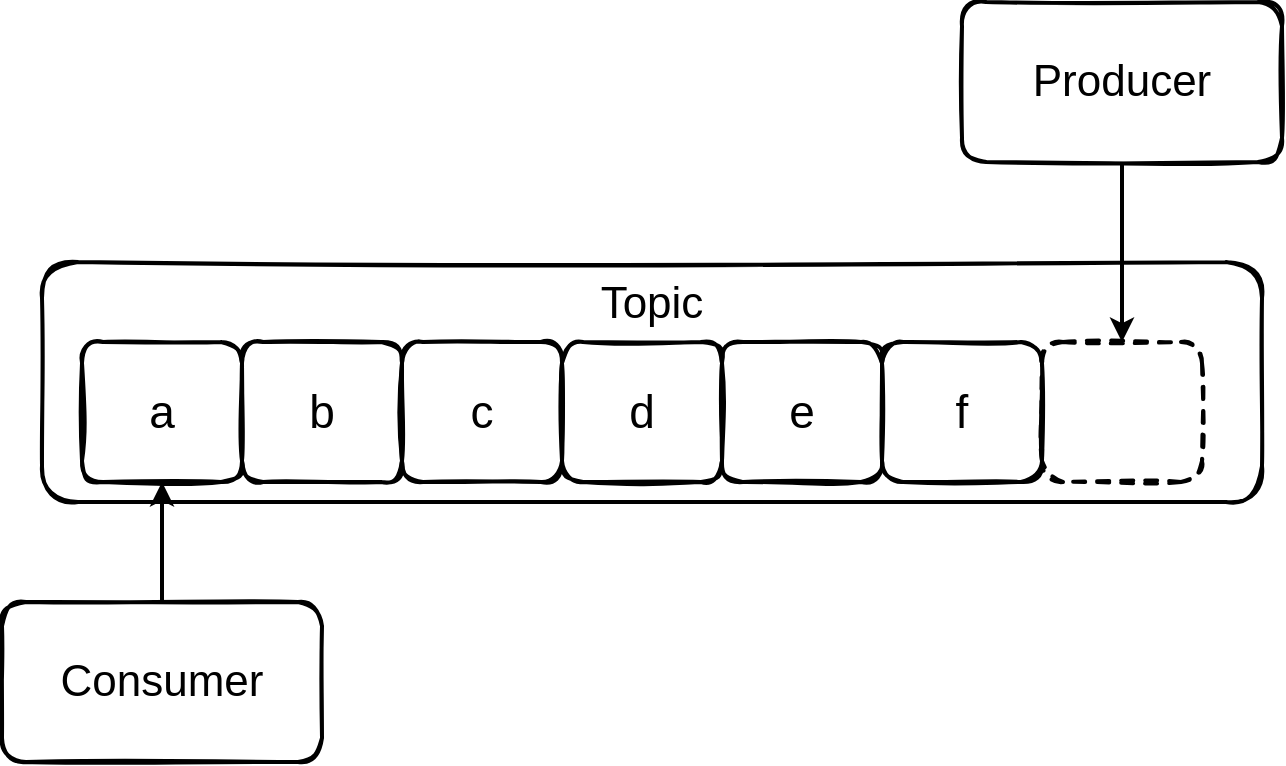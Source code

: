 <mxfile version="14.8.1" type="device"><diagram id="ItWQKqQiDovMWOK1QUAe" name="Page-1"><mxGraphModel dx="1368" dy="864" grid="1" gridSize="10" guides="1" tooltips="1" connect="1" arrows="1" fold="1" page="1" pageScale="1" pageWidth="827" pageHeight="1169" math="0" shadow="0"><root><mxCell id="0"/><mxCell id="1" parent="0"/><mxCell id="kfMxq3JToxQYJBGVAaWP-34" value="Topic&lt;br&gt;&lt;br&gt;&lt;br&gt;&lt;br&gt;" style="rounded=1;whiteSpace=wrap;html=1;shadow=0;glass=0;sketch=1;strokeColor=#000000;strokeWidth=2;fillColor=none;fontFamily=Helvetica;fontSize=22;align=center;" parent="1" vertex="1"><mxGeometry x="140" y="170" width="610" height="120" as="geometry"/></mxCell><mxCell id="qEHDEHxPsSbw2YvXh8WR-7" value="&lt;span style=&quot;font-size: 23px&quot;&gt;a&lt;/span&gt;" style="rounded=1;whiteSpace=wrap;html=1;sketch=1;strokeWidth=2;glass=0;fillStyle=auto;fillColor=none;verticalAlign=middle;" parent="1" vertex="1"><mxGeometry x="160" y="210" width="80" height="70" as="geometry"/></mxCell><mxCell id="qMOwC2pxEt6X2K0-xgbB-11" style="edgeStyle=orthogonalEdgeStyle;rounded=0;orthogonalLoop=1;jettySize=auto;html=1;entryX=0.5;entryY=1;entryDx=0;entryDy=0;strokeWidth=2;" edge="1" parent="1" source="qMOwC2pxEt6X2K0-xgbB-1" target="qEHDEHxPsSbw2YvXh8WR-7"><mxGeometry relative="1" as="geometry"/></mxCell><mxCell id="qMOwC2pxEt6X2K0-xgbB-1" value="Consumer" style="rounded=1;whiteSpace=wrap;html=1;shadow=0;glass=0;sketch=1;strokeColor=#000000;strokeWidth=2;fillColor=none;fontFamily=Helvetica;fontSize=22;" vertex="1" parent="1"><mxGeometry x="120" y="340" width="160" height="80" as="geometry"/></mxCell><mxCell id="qMOwC2pxEt6X2K0-xgbB-2" value="&lt;span style=&quot;font-size: 23px&quot;&gt;b&lt;/span&gt;" style="rounded=1;whiteSpace=wrap;html=1;sketch=1;strokeWidth=2;glass=0;fillStyle=auto;fillColor=none;verticalAlign=middle;" vertex="1" parent="1"><mxGeometry x="240" y="210" width="80" height="70" as="geometry"/></mxCell><mxCell id="qMOwC2pxEt6X2K0-xgbB-3" value="&lt;span style=&quot;font-size: 23px&quot;&gt;c&lt;/span&gt;" style="rounded=1;whiteSpace=wrap;html=1;sketch=1;strokeWidth=2;glass=0;fillStyle=auto;fillColor=none;verticalAlign=middle;" vertex="1" parent="1"><mxGeometry x="320" y="210" width="80" height="70" as="geometry"/></mxCell><mxCell id="qMOwC2pxEt6X2K0-xgbB-4" value="&lt;span style=&quot;font-size: 23px&quot;&gt;d&lt;/span&gt;" style="rounded=1;whiteSpace=wrap;html=1;sketch=1;strokeWidth=2;glass=0;fillStyle=auto;fillColor=none;verticalAlign=middle;" vertex="1" parent="1"><mxGeometry x="400" y="210" width="80" height="70" as="geometry"/></mxCell><mxCell id="qMOwC2pxEt6X2K0-xgbB-5" value="&lt;span style=&quot;font-size: 23px&quot;&gt;e&lt;/span&gt;" style="rounded=1;whiteSpace=wrap;html=1;sketch=1;strokeWidth=2;glass=0;fillStyle=auto;fillColor=none;verticalAlign=middle;" vertex="1" parent="1"><mxGeometry x="480" y="210" width="80" height="70" as="geometry"/></mxCell><mxCell id="qMOwC2pxEt6X2K0-xgbB-6" value="&lt;span style=&quot;font-size: 23px&quot;&gt;f&lt;/span&gt;" style="rounded=1;whiteSpace=wrap;html=1;sketch=1;strokeWidth=2;glass=0;fillStyle=auto;fillColor=none;verticalAlign=middle;" vertex="1" parent="1"><mxGeometry x="560" y="210" width="80" height="70" as="geometry"/></mxCell><mxCell id="qMOwC2pxEt6X2K0-xgbB-7" value="" style="rounded=1;whiteSpace=wrap;html=1;sketch=1;strokeWidth=2;glass=0;fillStyle=auto;fillColor=none;verticalAlign=middle;dashed=1;" vertex="1" parent="1"><mxGeometry x="640" y="210" width="80" height="70" as="geometry"/></mxCell><mxCell id="qMOwC2pxEt6X2K0-xgbB-12" style="edgeStyle=orthogonalEdgeStyle;rounded=0;orthogonalLoop=1;jettySize=auto;html=1;entryX=0.5;entryY=0;entryDx=0;entryDy=0;strokeWidth=2;" edge="1" parent="1" source="qMOwC2pxEt6X2K0-xgbB-8" target="qMOwC2pxEt6X2K0-xgbB-7"><mxGeometry relative="1" as="geometry"/></mxCell><mxCell id="qMOwC2pxEt6X2K0-xgbB-8" value="Producer" style="rounded=1;whiteSpace=wrap;html=1;shadow=0;glass=0;sketch=1;strokeColor=#000000;strokeWidth=2;fillColor=none;fontFamily=Helvetica;fontSize=22;" vertex="1" parent="1"><mxGeometry x="600" y="40" width="160" height="80" as="geometry"/></mxCell></root></mxGraphModel></diagram></mxfile>